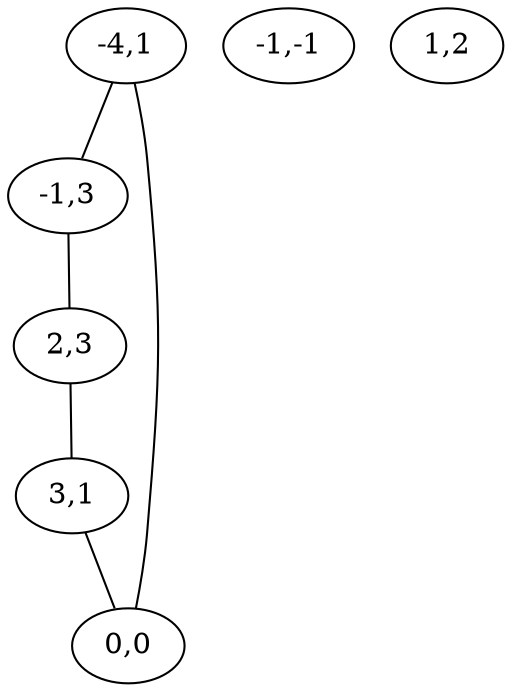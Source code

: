 //This is an example of what would be printed out using the dot code that took in the provided example 
graph g{
	"-4,1" -- 	"-1,3" -- 	"2,3" -- 	"3,1" -- 	"0,0" -- "-4,1";
	"-1,-1"	"1,2";
}
